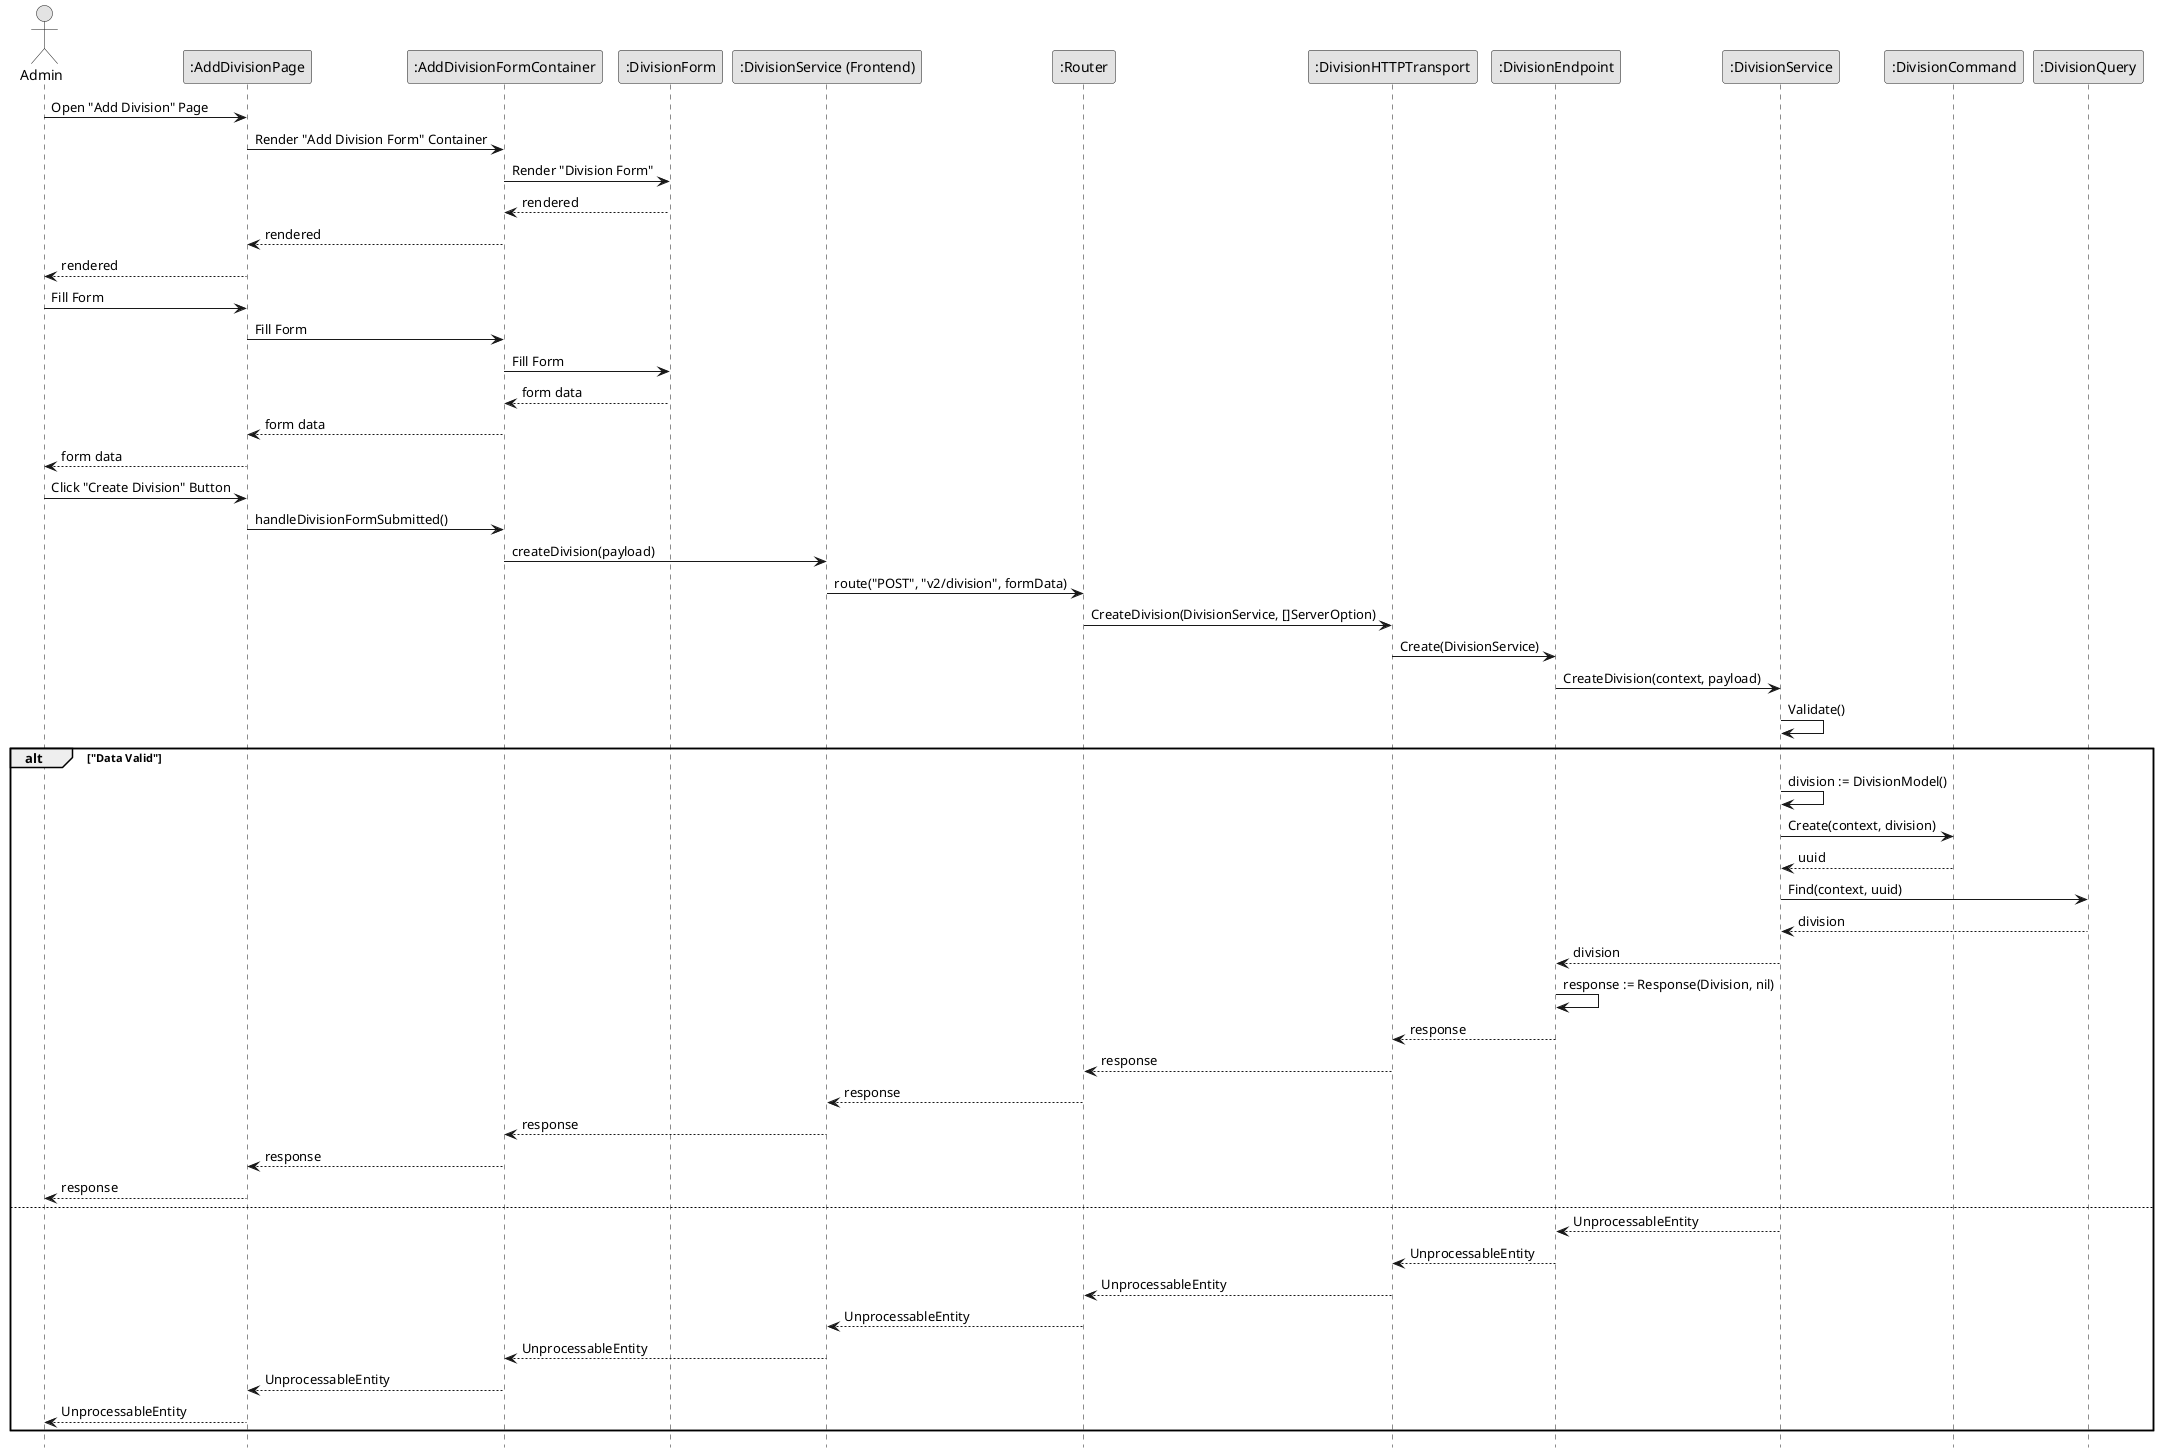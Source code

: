 @startuml CreateDivision

skinparam Monochrome true
skinparam Shadowing false
hide footbox

actor Admin
participant ":AddDivisionPage" as AddDivisionPage
participant ":AddDivisionFormContainer" as AddDivisionFormContainer
participant ":DivisionForm" as DivisionForm
participant ":DivisionService (Frontend)" as FEDivisionService
participant ":Router" as Router
participant ":DivisionHTTPTransport" as DivisionHTTPTransport
participant ":DivisionEndpoint" as DivisionEndpoint
participant ":DivisionService" as DivisionService
participant ":DivisionCommand" as DivisionCommand
participant ":DivisionQuery" as DivisionQuery

Admin->AddDivisionPage: Open "Add Division" Page
AddDivisionPage->AddDivisionFormContainer: Render "Add Division Form" Container
AddDivisionFormContainer->DivisionForm: Render "Division Form"
DivisionForm-->AddDivisionFormContainer: rendered
AddDivisionFormContainer-->AddDivisionPage: rendered
AddDivisionPage-->Admin: rendered

Admin->AddDivisionPage: Fill Form
AddDivisionPage->AddDivisionFormContainer: Fill Form
AddDivisionFormContainer->DivisionForm: Fill Form
DivisionForm-->AddDivisionFormContainer: form data
AddDivisionFormContainer-->AddDivisionPage: form data
AddDivisionPage-->Admin: form data

Admin->AddDivisionPage: Click "Create Division" Button
AddDivisionPage->AddDivisionFormContainer: handleDivisionFormSubmitted()
AddDivisionFormContainer->FEDivisionService: createDivision(payload)
FEDivisionService->Router: route("POST", "v2/division", formData)

Router->DivisionHTTPTransport: CreateDivision(DivisionService, []ServerOption)
DivisionHTTPTransport->DivisionEndpoint: Create(DivisionService)
DivisionEndpoint->DivisionService: CreateDivision(context, payload)
DivisionService->DivisionService: Validate()

alt "Data Valid"
    DivisionService->DivisionService: division := DivisionModel()
    DivisionService->DivisionCommand: Create(context, division)
    DivisionCommand-->DivisionService: uuid
    DivisionService->DivisionQuery: Find(context, uuid)
    DivisionQuery-->DivisionService: division
    DivisionService-->DivisionEndpoint: division
    DivisionEndpoint->DivisionEndpoint: response := Response(Division, nil)
    DivisionEndpoint-->DivisionHTTPTransport: response
    DivisionHTTPTransport-->Router: response
    Router-->FEDivisionService: response
    FEDivisionService-->AddDivisionFormContainer: response
    AddDivisionFormContainer-->AddDivisionPage: response
    AddDivisionPage-->Admin: response
else
    DivisionService-->DivisionEndpoint: UnprocessableEntity
    DivisionEndpoint-->DivisionHTTPTransport: UnprocessableEntity
    DivisionHTTPTransport-->Router: UnprocessableEntity
    Router-->FEDivisionService: UnprocessableEntity
    FEDivisionService-->AddDivisionFormContainer: UnprocessableEntity
    AddDivisionFormContainer-->AddDivisionPage: UnprocessableEntity
    AddDivisionPage-->Admin: UnprocessableEntity
    
end

@enduml